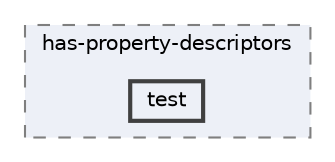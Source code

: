 digraph "test"
{
 // INTERACTIVE_SVG=YES
 // LATEX_PDF_SIZE
  bgcolor="transparent";
  edge [fontname=Helvetica,fontsize=10,labelfontname=Helvetica,labelfontsize=10];
  node [fontname=Helvetica,fontsize=10,shape=box,height=0.2,width=0.4];
  compound=true
  subgraph clusterdir_e87213859b9201860caa6392e65ebba4 {
    graph [ bgcolor="#edf0f7", pencolor="grey50", label="has-property-descriptors", fontname=Helvetica,fontsize=10 style="filled,dashed", URL="dir_e87213859b9201860caa6392e65ebba4.html",tooltip=""]
  dir_8964c2b2067f049019b568333fabcf4f [label="test", fillcolor="#edf0f7", color="grey25", style="filled,bold", URL="dir_8964c2b2067f049019b568333fabcf4f.html",tooltip=""];
  }
}

